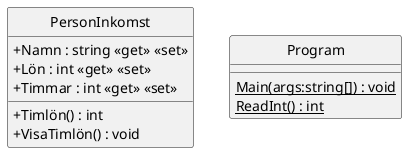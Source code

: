 @startuml
skinparam ClassAttributeIconSize 0
skinparam Monochrome true
hide circle
class PersonInkomst {
    + Namn : string <<get>> <<set>>
    + Lön : int <<get>> <<set>>
    + Timmar : int <<get>> <<set>>
    + Timlön() : int
    + VisaTimlön() : void
}
class Program {
    {static} Main(args:string[]) : void
    {static} ReadInt() : int
}
@enduml
